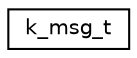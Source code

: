 digraph "Graphical Class Hierarchy"
{
  edge [fontname="Helvetica",fontsize="10",labelfontname="Helvetica",labelfontsize="10"];
  node [fontname="Helvetica",fontsize="10",shape=record];
  rankdir="LR";
  Node1 [label="k_msg_t",height=0.2,width=0.4,color="black", fillcolor="white", style="filled",URL="$structk__msg__t.html"];
}

